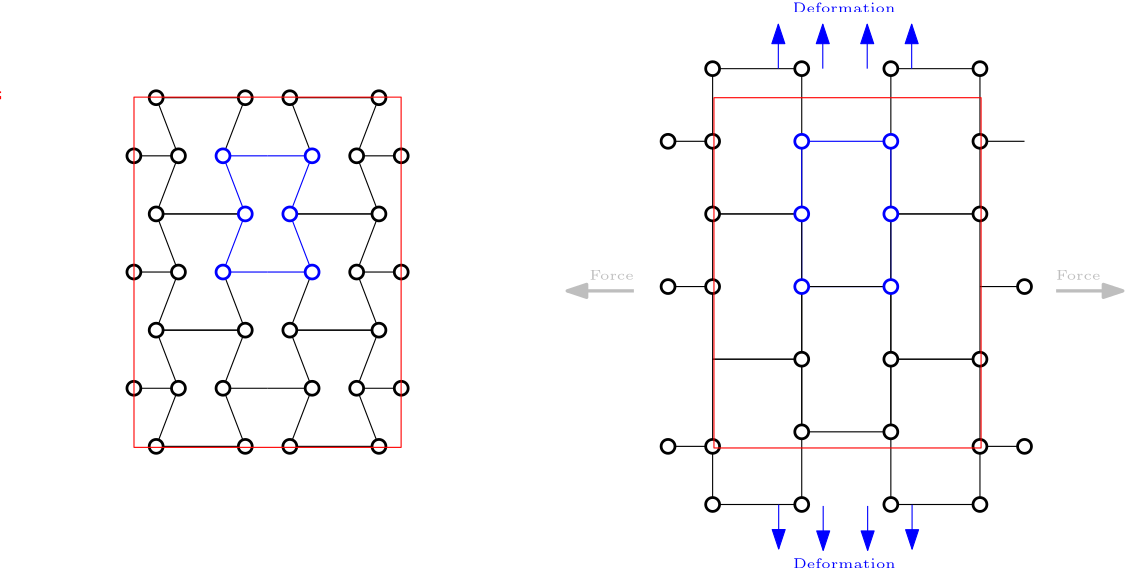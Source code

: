 <?xml version="1.0"?>
<!DOCTYPE ipe SYSTEM "ipe.dtd">
<ipe version="70218" creator="Ipe 7.2.24">
<info created="D:20240429112255" modified="D:20240429115754"/>
<ipestyle name="basic">
<symbol name="arrow/arc(spx)">
<path stroke="sym-stroke" fill="sym-stroke" pen="sym-pen">
0 0 m
-1 0.333 l
-1 -0.333 l
h
</path>
</symbol>
<symbol name="arrow/farc(spx)">
<path stroke="sym-stroke" fill="white" pen="sym-pen">
0 0 m
-1 0.333 l
-1 -0.333 l
h
</path>
</symbol>
<symbol name="arrow/ptarc(spx)">
<path stroke="sym-stroke" fill="sym-stroke" pen="sym-pen">
0 0 m
-1 0.333 l
-0.8 0 l
-1 -0.333 l
h
</path>
</symbol>
<symbol name="arrow/fptarc(spx)">
<path stroke="sym-stroke" fill="white" pen="sym-pen">
0 0 m
-1 0.333 l
-0.8 0 l
-1 -0.333 l
h
</path>
</symbol>
<symbol name="mark/circle(sx)" transformations="translations">
<path fill="sym-stroke">
0.6 0 0 0.6 0 0 e
0.4 0 0 0.4 0 0 e
</path>
</symbol>
<symbol name="mark/disk(sx)" transformations="translations">
<path fill="sym-stroke">
0.6 0 0 0.6 0 0 e
</path>
</symbol>
<symbol name="mark/fdisk(sfx)" transformations="translations">
<group>
<path fill="sym-fill">
0.5 0 0 0.5 0 0 e
</path>
<path fill="sym-stroke" fillrule="eofill">
0.6 0 0 0.6 0 0 e
0.4 0 0 0.4 0 0 e
</path>
</group>
</symbol>
<symbol name="mark/box(sx)" transformations="translations">
<path fill="sym-stroke" fillrule="eofill">
-0.6 -0.6 m
0.6 -0.6 l
0.6 0.6 l
-0.6 0.6 l
h
-0.4 -0.4 m
0.4 -0.4 l
0.4 0.4 l
-0.4 0.4 l
h
</path>
</symbol>
<symbol name="mark/square(sx)" transformations="translations">
<path fill="sym-stroke">
-0.6 -0.6 m
0.6 -0.6 l
0.6 0.6 l
-0.6 0.6 l
h
</path>
</symbol>
<symbol name="mark/fsquare(sfx)" transformations="translations">
<group>
<path fill="sym-fill">
-0.5 -0.5 m
0.5 -0.5 l
0.5 0.5 l
-0.5 0.5 l
h
</path>
<path fill="sym-stroke" fillrule="eofill">
-0.6 -0.6 m
0.6 -0.6 l
0.6 0.6 l
-0.6 0.6 l
h
-0.4 -0.4 m
0.4 -0.4 l
0.4 0.4 l
-0.4 0.4 l
h
</path>
</group>
</symbol>
<symbol name="mark/cross(sx)" transformations="translations">
<group>
<path fill="sym-stroke">
-0.43 -0.57 m
0.57 0.43 l
0.43 0.57 l
-0.57 -0.43 l
h
</path>
<path fill="sym-stroke">
-0.43 0.57 m
0.57 -0.43 l
0.43 -0.57 l
-0.57 0.43 l
h
</path>
</group>
</symbol>
<symbol name="arrow/fnormal(spx)">
<path stroke="sym-stroke" fill="white" pen="sym-pen">
0 0 m
-1 0.333 l
-1 -0.333 l
h
</path>
</symbol>
<symbol name="arrow/pointed(spx)">
<path stroke="sym-stroke" fill="sym-stroke" pen="sym-pen">
0 0 m
-1 0.333 l
-0.8 0 l
-1 -0.333 l
h
</path>
</symbol>
<symbol name="arrow/fpointed(spx)">
<path stroke="sym-stroke" fill="white" pen="sym-pen">
0 0 m
-1 0.333 l
-0.8 0 l
-1 -0.333 l
h
</path>
</symbol>
<symbol name="arrow/linear(spx)">
<path stroke="sym-stroke" pen="sym-pen">
-1 0.333 m
0 0 l
-1 -0.333 l
</path>
</symbol>
<symbol name="arrow/fdouble(spx)">
<path stroke="sym-stroke" fill="white" pen="sym-pen">
0 0 m
-1 0.333 l
-1 -0.333 l
h
-1 0 m
-2 0.333 l
-2 -0.333 l
h
</path>
</symbol>
<symbol name="arrow/double(spx)">
<path stroke="sym-stroke" fill="sym-stroke" pen="sym-pen">
0 0 m
-1 0.333 l
-1 -0.333 l
h
-1 0 m
-2 0.333 l
-2 -0.333 l
h
</path>
</symbol>
<symbol name="arrow/mid-normal(spx)">
<path stroke="sym-stroke" fill="sym-stroke" pen="sym-pen">
0.5 0 m
-0.5 0.333 l
-0.5 -0.333 l
h
</path>
</symbol>
<symbol name="arrow/mid-fnormal(spx)">
<path stroke="sym-stroke" fill="white" pen="sym-pen">
0.5 0 m
-0.5 0.333 l
-0.5 -0.333 l
h
</path>
</symbol>
<symbol name="arrow/mid-pointed(spx)">
<path stroke="sym-stroke" fill="sym-stroke" pen="sym-pen">
0.5 0 m
-0.5 0.333 l
-0.3 0 l
-0.5 -0.333 l
h
</path>
</symbol>
<symbol name="arrow/mid-fpointed(spx)">
<path stroke="sym-stroke" fill="white" pen="sym-pen">
0.5 0 m
-0.5 0.333 l
-0.3 0 l
-0.5 -0.333 l
h
</path>
</symbol>
<symbol name="arrow/mid-double(spx)">
<path stroke="sym-stroke" fill="sym-stroke" pen="sym-pen">
1 0 m
0 0.333 l
0 -0.333 l
h
0 0 m
-1 0.333 l
-1 -0.333 l
h
</path>
</symbol>
<symbol name="arrow/mid-fdouble(spx)">
<path stroke="sym-stroke" fill="white" pen="sym-pen">
1 0 m
0 0.333 l
0 -0.333 l
h
0 0 m
-1 0.333 l
-1 -0.333 l
h
</path>
</symbol>
<anglesize name="22.5 deg" value="22.5"/>
<anglesize name="30 deg" value="30"/>
<anglesize name="45 deg" value="45"/>
<anglesize name="60 deg" value="60"/>
<anglesize name="90 deg" value="90"/>
<arrowsize name="large" value="10"/>
<arrowsize name="small" value="5"/>
<arrowsize name="tiny" value="3"/>
<color name="blue" value="0 0 1"/>
<color name="brown" value="0.647 0.165 0.165"/>
<color name="darkblue" value="0 0 0.545"/>
<color name="darkcyan" value="0 0.545 0.545"/>
<color name="darkgray" value="0.663"/>
<color name="darkgreen" value="0 0.392 0"/>
<color name="darkmagenta" value="0.545 0 0.545"/>
<color name="darkorange" value="1 0.549 0"/>
<color name="darkred" value="0.545 0 0"/>
<color name="gold" value="1 0.843 0"/>
<color name="gray" value="0.745"/>
<color name="green" value="0 1 0"/>
<color name="lightblue" value="0.678 0.847 0.902"/>
<color name="lightcyan" value="0.878 1 1"/>
<color name="lightgray" value="0.827"/>
<color name="lightgreen" value="0.565 0.933 0.565"/>
<color name="lightyellow" value="1 1 0.878"/>
<color name="navy" value="0 0 0.502"/>
<color name="orange" value="1 0.647 0"/>
<color name="pink" value="1 0.753 0.796"/>
<color name="purple" value="0.627 0.125 0.941"/>
<color name="red" value="1 0 0"/>
<color name="seagreen" value="0.18 0.545 0.341"/>
<color name="turquoise" value="0.251 0.878 0.816"/>
<color name="violet" value="0.933 0.51 0.933"/>
<color name="yellow" value="1 1 0"/>
<dashstyle name="dash dot dotted" value="[4 2 1 2 1 2] 0"/>
<dashstyle name="dash dotted" value="[4 2 1 2] 0"/>
<dashstyle name="dashed" value="[4] 0"/>
<dashstyle name="dotted" value="[1 3] 0"/>
<gridsize name="10 pts (~3.5 mm)" value="10"/>
<gridsize name="14 pts (~5 mm)" value="14"/>
<gridsize name="16 pts (~6 mm)" value="16"/>
<gridsize name="20 pts (~7 mm)" value="20"/>
<gridsize name="28 pts (~10 mm)" value="28"/>
<gridsize name="32 pts (~12 mm)" value="32"/>
<gridsize name="4 pts" value="4"/>
<gridsize name="56 pts (~20 mm)" value="56"/>
<gridsize name="8 pts (~3 mm)" value="8"/>
<opacity name="10%" value="0.1"/>
<opacity name="30%" value="0.3"/>
<opacity name="50%" value="0.5"/>
<opacity name="75%" value="0.75"/>
<pen name="fat" value="1.2"/>
<pen name="heavier" value="0.8"/>
<pen name="ultrafat" value="2"/>
<symbolsize name="large" value="5"/>
<symbolsize name="small" value="2"/>
<symbolsize name="tiny" value="1.1"/>
<textsize name="Huge" value="\Huge"/>
<textsize name="LARGE" value="\LARGE"/>
<textsize name="Large" value="\Large"/>
<textsize name="footnote" value="\footnotesize"/>
<textsize name="huge" value="\huge"/>
<textsize name="large" value="\large"/>
<textsize name="small" value="\small"/>
<textsize name="tiny" value="\tiny"/>
<textstyle name="center" begin="\begin{center}" end="\end{center}"/>
<textstyle name="item" begin="\begin{itemize}\item{}" end="\end{itemize}"/>
<textstyle name="itemize" begin="\begin{itemize}" end="\end{itemize}"/>
<tiling name="falling" angle="-60" step="4" width="1"/>
<tiling name="rising" angle="30" step="4" width="1"/>
</ipestyle>
<page>
<layer name="alpha"/>
<view layers="alpha" active="alpha"/>
<path layer="alpha" matrix="0.501262 0 0 0.653733 -32.2019 420.99" stroke="black">
176 576 m
240 576
240 576 c
</path>
<path matrix="0.501262 0 0 0.653733 -32.2019 420.99" stroke="black">
176 512 m
240 512 l
</path>
<path matrix="0.501262 0 0 0.653733 -32.2019 420.99" stroke="black">
176 512 m
192 544 l
</path>
<path matrix="0.501262 0 0 0.653733 -32.2019 420.99" stroke="black">
176 576 m
192 544
192 544 c
</path>
<path matrix="0.501262 0 0 0.653733 -32.2019 420.99" stroke="black">
240 576 m
224 544 l
</path>
<path matrix="0.501262 0 0 0.653733 -32.2019 420.99" stroke="blue">
224 544 m
240 512 l
</path>
<path matrix="0.501262 0 0 0.653733 -32.2019 420.99" stroke="black">
160 544 m
192 544 l
</path>
<path matrix="0.501262 0 0 0.653733 -32.2019 420.99" stroke="blue">
224 544 m
256 544 l
</path>
<path matrix="0.501262 0 0 0.653733 15.9193 420.99" stroke="black">
176 576 m
240 576
240 576 c
</path>
<path matrix="0.501262 0 0 0.653733 15.9193 420.99" stroke="black">
176 512 m
240 512 l
</path>
<path matrix="0.501262 0 0 0.653733 15.9193 420.99" stroke="blue">
176 512 m
192 544 l
</path>
<path matrix="0.501262 0 0 0.653733 15.9193 420.99" stroke="black">
176 576 m
192 544
192 544 c
</path>
<path matrix="0.501262 0 0 0.653733 15.9193 420.99" stroke="black">
240 576 m
224 544 l
</path>
<path matrix="0.501262 0 0 0.653733 15.9193 420.99" stroke="black">
224 544 m
240 512 l
</path>
<path matrix="0.501262 0 0 0.653733 15.9193 420.99" stroke="blue">
160 544 m
192 544 l
</path>
<path matrix="0.501262 0 0 0.653733 15.9193 420.99" stroke="black">
224 544 m
256 544 l
</path>
<path matrix="0.501262 0 0 0.653733 -32.2019 379.151" stroke="black">
176 576 m
240 576
240 576 c
</path>
<path matrix="0.501262 0 0 0.653733 -32.2019 379.151" stroke="black">
176 512 m
240 512 l
</path>
<path matrix="0.501262 0 0 0.653733 -32.2019 379.151" stroke="black">
176 512 m
192 544 l
</path>
<path matrix="0.501262 0 0 0.653733 -32.2019 379.151" stroke="black">
176 576 m
192 544
192 544 c
</path>
<path matrix="0.501262 0 0 0.653733 -32.2019 379.151" stroke="blue">
240 576 m
224 544 l
</path>
<path matrix="0.501262 0 0 0.653733 -32.2019 379.151" stroke="black">
224 544 m
240 512 l
</path>
<path matrix="0.501262 0 0 0.653733 -32.2019 379.151" stroke="black">
160 544 m
192 544 l
</path>
<path matrix="0.501262 0 0 0.653733 -32.2019 379.151" stroke="blue">
224 544 m
256 544 l
</path>
<path matrix="0.501262 0 0 0.653733 15.9193 379.151" stroke="black">
176 576 m
240 576
240 576 c
</path>
<path matrix="0.501262 0 0 0.653733 15.9193 379.151" stroke="black">
176 512 m
240 512 l
</path>
<path matrix="0.501262 0 0 0.653733 15.9193 379.151" stroke="black">
176 512 m
192 544 l
</path>
<path matrix="0.501262 0 0 0.653733 15.9193 379.151" stroke="blue">
176 576 m
192 544
192 544 c
</path>
<path matrix="0.501262 0 0 0.653733 15.9193 379.151" stroke="black">
240 576 m
224 544 l
</path>
<path matrix="0.501262 0 0 0.653733 15.9193 379.151" stroke="black">
224 544 m
240 512 l
</path>
<path matrix="0.501262 0 0 0.653733 15.9193 379.151" stroke="blue">
160 544 m
192 544 l
</path>
<path matrix="0.501262 0 0 0.653733 15.9193 379.151" stroke="black">
224 544 m
256 544 l
</path>
<path matrix="0.501262 0 0 0.653733 -32.2019 337.312" stroke="black">
176 576 m
240 576
240 576 c
</path>
<path matrix="0.501262 0 0 0.653733 -32.2019 337.312" stroke="black">
176 512 m
240 512 l
</path>
<path matrix="0.501262 0 0 0.653733 -32.2019 337.312" stroke="black">
176 512 m
192 544 l
</path>
<path matrix="0.501262 0 0 0.653733 -32.2019 337.312" stroke="black">
176 576 m
192 544
192 544 c
</path>
<path matrix="0.501262 0 0 0.653733 -32.2019 337.312" stroke="black">
240 576 m
224 544 l
</path>
<path matrix="0.501262 0 0 0.653733 -32.2019 337.312" stroke="black">
224 544 m
240 512 l
</path>
<path matrix="0.501262 0 0 0.653733 -32.2019 337.312" stroke="black">
160 544 m
192 544 l
</path>
<path matrix="0.501262 0 0 0.653733 -32.2019 337.312" stroke="black">
224 544 m
256 544 l
</path>
<path matrix="0.501262 0 0 0.653733 15.9193 337.312" stroke="black">
176 576 m
240 576
240 576 c
</path>
<path matrix="0.501262 0 0 0.653733 15.9193 337.312" stroke="black">
176 512 m
240 512 l
</path>
<path matrix="0.501262 0 0 0.653733 15.9193 337.312" stroke="black">
176 512 m
192 544 l
</path>
<path matrix="0.501262 0 0 0.653733 15.9193 337.312" stroke="black">
176 576 m
192 544
192 544 c
</path>
<path matrix="0.501262 0 0 0.653733 15.9193 337.312" stroke="black">
240 576 m
224 544 l
</path>
<path matrix="0.501262 0 0 0.653733 15.9193 337.312" stroke="black">
224 544 m
240 512 l
</path>
<path matrix="0.501262 0 0 0.653733 15.9193 337.312" stroke="black">
160 544 m
192 544 l
</path>
<path matrix="0.501262 0 0 0.653733 15.9193 337.312" stroke="black">
224 544 m
256 544 l
</path>
<use matrix="0.501262 0 0 0.653733 -96.3634 420.99" name="mark/fdisk(sfx)" pos="304 576" size="large" stroke="black" fill="white"/>
<use matrix="0.501262 0 0 0.653733 -96.3634 420.99" name="mark/fdisk(sfx)" pos="288 544" size="large" stroke="black" fill="white"/>
<use matrix="0.501262 0 0 0.653733 -96.3634 420.99" name="mark/fdisk(sfx)" pos="320 544" size="large" stroke="black" fill="white"/>
<use matrix="0.501262 0 0 0.653733 -96.3634 420.99" name="mark/fdisk(sfx)" pos="304 512" size="large" stroke="black" fill="white"/>
<use matrix="0.501262 0 0 0.653733 -96.3634 420.99" name="mark/fdisk(sfx)" pos="368 512" size="large" stroke="blue" fill="white"/>
<use matrix="0.501262 0 0 0.653733 -96.3634 420.99" name="mark/fdisk(sfx)" pos="352 544" size="large" stroke="blue" fill="white"/>
<use matrix="0.501262 0 0 0.653733 -96.3634 420.99" name="mark/fdisk(sfx)" pos="368 576" size="large" stroke="black" fill="white"/>
<use matrix="0.501262 0 0 0.653733 -96.3634 420.99" name="mark/fdisk(sfx)" pos="400 576" size="large" stroke="black" fill="white"/>
<use matrix="0.501262 0 0 0.653733 -96.3634 420.99" name="mark/fdisk(sfx)" pos="464 576" size="large" stroke="black" fill="white"/>
<use matrix="0.501262 0 0 0.653733 -96.3634 420.99" name="mark/fdisk(sfx)" pos="416 544" size="large" stroke="blue" fill="white"/>
<use matrix="0.501262 0 0 0.653733 -96.3634 420.99" name="mark/fdisk(sfx)" pos="448 544" size="large" stroke="black" fill="white"/>
<use matrix="0.501262 0 0 0.653733 -96.3634 420.99" name="mark/fdisk(sfx)" pos="400 512" size="large" stroke="blue" fill="white"/>
<use matrix="0.501262 0 0 0.653733 -96.3634 420.99" name="mark/fdisk(sfx)" pos="464 512" size="large" stroke="black" fill="white"/>
<use matrix="0.501262 0 0 0.653733 -96.3634 420.99" name="mark/fdisk(sfx)" pos="288 480" size="large" stroke="black" fill="white"/>
<use matrix="0.501262 0 0 0.653733 -96.3634 420.99" name="mark/fdisk(sfx)" pos="288 416" size="large" stroke="black" fill="white"/>
<use matrix="0.501262 0 0 0.653733 -96.3634 420.99" name="mark/fdisk(sfx)" pos="304 384" size="large" stroke="black" fill="white"/>
<use matrix="0.501262 0 0 0.653733 -96.3634 420.99" name="mark/fdisk(sfx)" pos="368 384" size="large" stroke="black" fill="white"/>
<use matrix="0.501262 0 0 0.653733 -96.3634 420.99" name="mark/fdisk(sfx)" pos="400 384" size="large" stroke="black" fill="white"/>
<use matrix="0.501262 0 0 0.653733 -96.3634 420.99" name="mark/fdisk(sfx)" pos="464 384" size="large" stroke="black" fill="white"/>
<use matrix="0.501262 0 0 0.653733 -96.3634 420.99" name="mark/fdisk(sfx)" pos="448 480" size="large" stroke="black" fill="white"/>
<use matrix="0.501262 0 0 0.653733 -96.3634 420.99" name="mark/fdisk(sfx)" pos="416 480" size="large" stroke="blue" fill="white"/>
<use matrix="0.501262 0 0 0.653733 -96.3634 420.99" name="mark/fdisk(sfx)" pos="352 480" size="large" stroke="blue" fill="white"/>
<use matrix="0.501262 0 0 0.653733 -96.3634 420.99" name="mark/fdisk(sfx)" pos="320 480" size="large" stroke="black" fill="white"/>
<use matrix="0.501262 0 0 0.653733 -96.3634 420.99" name="mark/fdisk(sfx)" pos="304 448" size="large" stroke="black" fill="white"/>
<use matrix="0.501262 0 0 0.653733 -96.3634 420.99" name="mark/fdisk(sfx)" pos="368 448" size="large" stroke="black" fill="white"/>
<use matrix="0.501262 0 0 0.653733 -96.3634 420.99" name="mark/fdisk(sfx)" pos="400 448" size="large" stroke="black" fill="white"/>
<use matrix="0.501262 0 0 0.653733 -96.3634 420.99" name="mark/fdisk(sfx)" pos="464 448" size="large" stroke="black" fill="white"/>
<use matrix="0.501262 0 0 0.653733 -96.3634 420.99" name="mark/fdisk(sfx)" pos="448 416" size="large" stroke="black" fill="white"/>
<use matrix="0.501262 0 0 0.653733 -96.3634 420.99" name="mark/fdisk(sfx)" pos="416 416" size="large" stroke="black" fill="white"/>
<use matrix="0.501262 0 0 0.653733 -96.3634 420.99" name="mark/fdisk(sfx)" pos="352 416" size="large" stroke="black" fill="white"/>
<use matrix="0.501262 0 0 0.653733 -96.3634 420.99" name="mark/fdisk(sfx)" pos="320 416" size="large" stroke="black" fill="white"/>
<path matrix="0.501262 0 0 0.653733 95.9394 285.013" stroke="black">
320 800 m
320 720 l
384 720 l
384 800 l
h
</path>
<path matrix="0.501262 0 0 0.653733 95.9394 285.013" stroke="black">
448 800 m
448 720 l
512 720 l
512 800 l
h
</path>
<path matrix="0.501262 0 0 0.653733 95.9394 290.243" stroke="blue">
384 752 m
384 672 l
448 672 l
448 752 l
h
</path>
<path matrix="0.501262 0 0 0.653733 95.9394 290.243" stroke="black">
384 672 m
384 592 l
448 592 l
448 672 l
h
</path>
<path matrix="0.501262 0 0 0.653733 95.9394 285.013" stroke="black">
320 720 m
320 640 l
384 640 l
384 720 l
h
</path>
<path matrix="0.501262 0 0 0.653733 95.9394 285.013" stroke="black">
448 720 m
448 640 l
512 640 l
512 720 l
h
</path>
<path matrix="0.501262 0 0 0.653733 95.9394 285.013" stroke="black">
448 640 m
448 560 l
512 560 l
512 640 l
h
</path>
<path matrix="0.501262 0 0 0.653733 95.9394 285.013" stroke="black">
320 640 m
320 560 l
384 560 l
384 640 l
h
</path>
<path matrix="0.501262 0 0 0.653733 95.9394 290.243" stroke="black">
288 752 m
320 752 l
</path>
<path matrix="0.501262 0 0 0.653733 95.9394 285.013" stroke="black">
320 680 m
288 680 l
</path>
<path matrix="0.501262 0 0 0.653733 95.9394 285.013" stroke="black">
288 592 m
320 592 l
</path>
<path matrix="0.501262 0 0 0.653733 95.9394 285.013" stroke="black">
512 592 m
544 592 l
</path>
<path matrix="0.501262 0 0 0.653733 95.9394 285.013" stroke="black">
512 680 m
544 680 l
</path>
<path matrix="0.501262 0 0 0.653733 95.9394 285.013" stroke="black">
512 760 m
544 760 l
</path>
<use matrix="0.501262 0 0 0.653733 95.9394 285.013" name="mark/fdisk(sfx)" pos="288 760" size="large" stroke="black" fill="white"/>
<use matrix="0.501262 0 0 0.653733 95.9394 285.013" name="mark/fdisk(sfx)" pos="320 760" size="large" stroke="black" fill="white"/>
<use matrix="0.501262 0 0 0.653733 95.9394 285.013" name="mark/fdisk(sfx)" pos="320 800" size="large" stroke="black" fill="white"/>
<use matrix="0.501262 0 0 0.653733 95.9394 285.013" name="mark/fdisk(sfx)" pos="384 800" size="large" stroke="black" fill="white"/>
<use matrix="0.501262 0 0 0.653733 95.9394 290.243" name="mark/fdisk(sfx)" pos="384 752" size="large" stroke="blue" fill="white"/>
<use matrix="0.501262 0 0 0.653733 95.9394 285.013" name="mark/fdisk(sfx)" pos="384 720" size="large" stroke="blue" fill="white"/>
<use matrix="0.501262 0 0 0.653733 95.9394 290.243" name="mark/fdisk(sfx)" pos="384 672" size="large" stroke="blue" fill="white"/>
<use matrix="0.501262 0 0 0.653733 95.9394 285.013" name="mark/fdisk(sfx)" pos="384 640" size="large" stroke="black" fill="white"/>
<use matrix="0.501262 0 0 0.653733 95.9394 290.243" name="mark/fdisk(sfx)" pos="384 592" size="large" stroke="black" fill="white"/>
<use matrix="0.501262 0 0 0.653733 95.9394 285.013" name="mark/fdisk(sfx)" pos="384 560" size="large" stroke="black" fill="white"/>
<use matrix="0.501262 0 0 0.653733 95.9394 285.013" name="mark/fdisk(sfx)" pos="320 560" size="large" stroke="black" fill="white"/>
<use matrix="0.501262 0 0 0.653733 95.9394 285.013" name="mark/fdisk(sfx)" pos="320 592" size="large" stroke="black" fill="white"/>
<use matrix="0.501262 0 0 0.653733 95.9394 285.013" name="mark/fdisk(sfx)" pos="288 592" size="large" stroke="black" fill="white"/>
<use matrix="0.501262 0 0 0.653733 95.9394 285.013" name="mark/fdisk(sfx)" pos="288 680" size="large" stroke="black" fill="white"/>
<use matrix="0.501262 0 0 0.653733 95.9394 285.013" name="mark/fdisk(sfx)" pos="320 680" size="large" stroke="black" fill="white"/>
<use matrix="0.501262 0 0 0.653733 95.9394 285.013" name="mark/fdisk(sfx)" pos="320 720" size="large" stroke="black" fill="white"/>
<use matrix="0.501262 0 0 0.653733 95.9394 290.243" name="mark/fdisk(sfx)" pos="448 752" size="large" stroke="blue" fill="white"/>
<use matrix="0.501262 0 0 0.653733 95.9394 285.013" name="mark/fdisk(sfx)" pos="448 800" size="large" stroke="black" fill="white"/>
<use matrix="0.501262 0 0 0.653733 95.9394 285.013" name="mark/fdisk(sfx)" pos="512 800" size="large" stroke="black" fill="white"/>
<use matrix="0.501262 0 0 0.653733 95.9394 285.013" name="mark/fdisk(sfx)" pos="512 760" size="large" stroke="black" fill="white"/>
<use matrix="0.501262 0 0 0.653733 95.9394 285.013" name="mark/fdisk(sfx)" pos="512 720" size="large" stroke="black" fill="white"/>
<use matrix="0.501262 0 0 0.653733 95.9394 285.013" name="mark/fdisk(sfx)" pos="448 720" size="large" stroke="blue" fill="white"/>
<use matrix="0.501262 0 0 0.653733 95.9394 285.013" name="mark/fdisk(sfx)" pos="448 640" size="large" stroke="black" fill="white"/>
<use matrix="0.501262 0 0 0.653733 95.9394 285.013" name="mark/fdisk(sfx)" pos="512 640" size="large" stroke="black" fill="white"/>
<use matrix="0.501262 0 0 0.653733 95.9394 285.013" name="mark/fdisk(sfx)" pos="512 592" size="large" stroke="black" fill="white"/>
<use matrix="0.501262 0 0 0.653733 95.9394 290.243" name="mark/fdisk(sfx)" pos="448 592" size="large" stroke="black" fill="white"/>
<use matrix="0.501262 0 0 0.653733 95.9394 285.013" name="mark/fdisk(sfx)" pos="448 560" size="large" stroke="black" fill="white"/>
<use matrix="0.501262 0 0 0.653733 95.9394 285.013" name="mark/fdisk(sfx)" pos="512 560" size="large" stroke="black" fill="white"/>
<use matrix="0.501262 0 0 0.653733 95.9394 285.013" name="mark/fdisk(sfx)" pos="544 592" size="large" stroke="black" fill="white"/>
<use matrix="0.501262 0 0 0.653733 95.9394 285.013" name="mark/fdisk(sfx)" pos="544 680" size="large" stroke="black" fill="white"/>
<use matrix="0.501262 0 0 0.653733 95.9394 285.013" name="mark/fdisk(sfx)" pos="448 680" size="large" stroke="blue" fill="white"/>
<use matrix="0.501262 0 0 0.653733 23.9394 285.013" name="mark/fdisk(sfx)" pos="240 752" size="large" stroke="black" fill="white"/>
<use matrix="0.501262 0 0 0.653733 23.9394 285.013" name="mark/fdisk(sfx)" pos="240 688" size="large" stroke="black" fill="white"/>
<use matrix="0.501262 0 0 0.653733 23.9394 285.013" name="mark/fdisk(sfx)" pos="240 624" size="large" stroke="black" fill="white"/>
<path stroke="red">
0 797.159 m
0 797.992 l
0 797.992 l
0 797.159 l
h
</path>
<path stroke="red">
0 799.38 m
0 799.658 l
0 799.658 l
0 799.38 l
h
</path>
<path stroke="red">
0 799.658 m
0 799.658 l
0 799.658 l
0 799.658 l
h
</path>
<path stroke="red">
48.0376 797.751 m
48.0376 671.668 l
144.203 671.668 l
144.203 797.751 l
h
</path>
<path matrix="1 0 0 1 208.785 -0.2133" stroke="red">
48.0376 797.751 m
48.0376 671.668 l
144.203 671.668 l
144.203 797.751 l
h
</path>
<path matrix="1 0 0 1 188 -8" stroke="gray" fill="gray" pen="fat" arrow="normal/normal">
40 736 m
16 736 l
</path>
<path matrix="1 0 0 1 228 -8" stroke="gray" fill="gray" pen="fat" arrow="normal/normal">
152 736 m
176 736 l
</path>
<text matrix="1 0 0 1 180 -4" transformations="translations" pos="32 736" stroke="gray" type="label" width="15.968" height="3.386" depth="0" valign="baseline" size="tiny">Force</text>
<text matrix="1 0 0 1 172 0" transformations="translations" pos="48 736" stroke="gray" type="label" width="0" height="0" depth="0" valign="baseline"></text>
<text matrix="1 0 0 1 348 -4" transformations="translations" pos="32 736" stroke="gray" type="label" width="15.968" height="3.386" depth="0" valign="baseline" size="tiny">Force</text>
<path matrix="1 0 0 1 120 136" stroke="blue" fill="gray" arrow="normal/normal">
208 672 m
208 688 l
</path>
<path matrix="1 0 0 1 104 136" stroke="blue" fill="gray" arrow="normal/normal">
208 672 m
208 688 l
</path>
<path matrix="1 0 0 1 88 136" stroke="blue" fill="gray" arrow="normal/normal">
208 672 m
208 688 l
</path>
<path matrix="1 0 0 1 72 136" stroke="blue" fill="gray" arrow="normal/normal">
208 672 m
208 688 l
</path>
<path matrix="-1 0 0 -1 488.127 1323.08" stroke="blue" fill="gray" arrow="normal/normal">
208 672 m
208 688 l
</path>
<path matrix="-1 0 0 -1 504.15 1322.57" stroke="blue" fill="gray" arrow="normal/normal">
208 672 m
208 688 l
</path>
<path matrix="-1 0 0 -1 520.15 1322.57" stroke="blue" fill="gray" arrow="normal/normal">
208 672 m
208 688 l
</path>
<path matrix="-1 0 0 -1 536.15 1323.02" stroke="blue" fill="gray" arrow="normal/normal">
208 672 m
208 688 l
</path>
<text matrix="1 0 0 1 -10.7338 0.126617" transformations="translations" pos="296 628" stroke="blue" type="label" width="37.001" height="3.459" depth="0" valign="baseline" size="tiny">Deformation</text>
<text matrix="1 0 0 1 2.99181 -1.70961" transformations="translations" pos="297.155 629.172" stroke="blue" type="label" width="0" height="0" depth="0" valign="baseline" size="tiny"></text>
<text matrix="1 0 0 1 -10.885 200.258" transformations="translations" pos="296 628" stroke="blue" type="label" width="37.001" height="3.459" depth="0" valign="baseline" size="tiny">Deformation</text>
</page>
</ipe>
